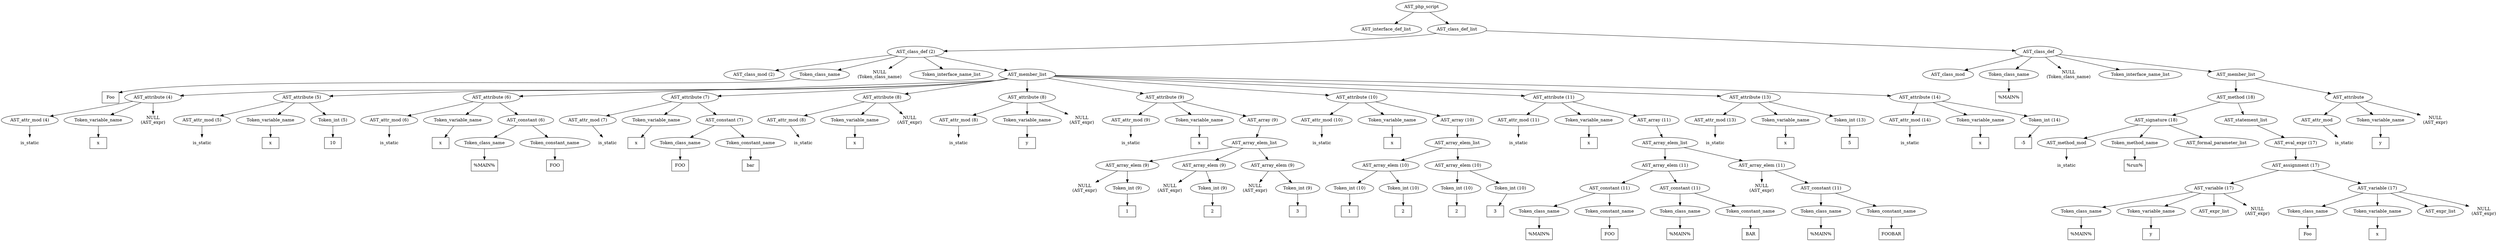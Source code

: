 /*
 * AST in dot format generated by phc -- the PHP compiler
 */

digraph AST {
node_0 [label="AST_php_script"];
node_1 [label="AST_interface_def_list"];
node_2 [label="AST_class_def_list"];
node_3 [label="AST_class_def (2)"];
node_4 [label="AST_class_mod (2)"];
node_5 [label="Token_class_name"];
node_6 [label="Foo", shape=box]
node_5 -> node_6;
node_7 [label="NULL\n(Token_class_name)", shape=plaintext]
node_8 [label="Token_interface_name_list"];
node_9 [label="AST_member_list"];
node_10 [label="AST_attribute (4)"];
node_11 [label="AST_attr_mod (4)"];
node_12 [label="is_static", shape=plaintext]
node_11 -> node_12;
node_13 [label="Token_variable_name"];
node_14 [label="x", shape=box]
node_13 -> node_14;
node_15 [label="NULL\n(AST_expr)", shape=plaintext]
node_10 -> node_15;
node_10 -> node_13;
node_10 -> node_11;
node_16 [label="AST_attribute (5)"];
node_17 [label="AST_attr_mod (5)"];
node_18 [label="is_static", shape=plaintext]
node_17 -> node_18;
node_19 [label="Token_variable_name"];
node_20 [label="x", shape=box]
node_19 -> node_20;
node_21 [label="Token_int (5)"];
node_22 [label="10", shape=box]
node_21 -> node_22;
node_16 -> node_21;
node_16 -> node_19;
node_16 -> node_17;
node_23 [label="AST_attribute (6)"];
node_24 [label="AST_attr_mod (6)"];
node_25 [label="is_static", shape=plaintext]
node_24 -> node_25;
node_26 [label="Token_variable_name"];
node_27 [label="x", shape=box]
node_26 -> node_27;
node_28 [label="AST_constant (6)"];
node_29 [label="Token_class_name"];
node_30 [label="%MAIN%", shape=box]
node_29 -> node_30;
node_31 [label="Token_constant_name"];
node_32 [label="FOO", shape=box]
node_31 -> node_32;
node_28 -> node_31;
node_28 -> node_29;
node_23 -> node_28;
node_23 -> node_26;
node_23 -> node_24;
node_33 [label="AST_attribute (7)"];
node_34 [label="AST_attr_mod (7)"];
node_35 [label="is_static", shape=plaintext]
node_34 -> node_35;
node_36 [label="Token_variable_name"];
node_37 [label="x", shape=box]
node_36 -> node_37;
node_38 [label="AST_constant (7)"];
node_39 [label="Token_class_name"];
node_40 [label="FOO", shape=box]
node_39 -> node_40;
node_41 [label="Token_constant_name"];
node_42 [label="bar", shape=box]
node_41 -> node_42;
node_38 -> node_41;
node_38 -> node_39;
node_33 -> node_38;
node_33 -> node_36;
node_33 -> node_34;
node_43 [label="AST_attribute (8)"];
node_44 [label="AST_attr_mod (8)"];
node_45 [label="is_static", shape=plaintext]
node_44 -> node_45;
node_46 [label="Token_variable_name"];
node_47 [label="x", shape=box]
node_46 -> node_47;
node_48 [label="NULL\n(AST_expr)", shape=plaintext]
node_43 -> node_48;
node_43 -> node_46;
node_43 -> node_44;
node_49 [label="AST_attribute (8)"];
node_50 [label="AST_attr_mod (8)"];
node_51 [label="is_static", shape=plaintext]
node_50 -> node_51;
node_52 [label="Token_variable_name"];
node_53 [label="y", shape=box]
node_52 -> node_53;
node_54 [label="NULL\n(AST_expr)", shape=plaintext]
node_49 -> node_54;
node_49 -> node_52;
node_49 -> node_50;
node_55 [label="AST_attribute (9)"];
node_56 [label="AST_attr_mod (9)"];
node_57 [label="is_static", shape=plaintext]
node_56 -> node_57;
node_58 [label="Token_variable_name"];
node_59 [label="x", shape=box]
node_58 -> node_59;
node_60 [label="AST_array (9)"];
node_61 [label="AST_array_elem_list"];
node_62 [label="AST_array_elem (9)"];
node_63 [label="NULL\n(AST_expr)", shape=plaintext]
node_64 [label="Token_int (9)"];
node_65 [label="1", shape=box]
node_64 -> node_65;
node_62 -> node_64;
node_62 -> node_63;
node_66 [label="AST_array_elem (9)"];
node_67 [label="NULL\n(AST_expr)", shape=plaintext]
node_68 [label="Token_int (9)"];
node_69 [label="2", shape=box]
node_68 -> node_69;
node_66 -> node_68;
node_66 -> node_67;
node_70 [label="AST_array_elem (9)"];
node_71 [label="NULL\n(AST_expr)", shape=plaintext]
node_72 [label="Token_int (9)"];
node_73 [label="3", shape=box]
node_72 -> node_73;
node_70 -> node_72;
node_70 -> node_71;
node_61 -> node_70;
node_61 -> node_66;
node_61 -> node_62;
node_60 -> node_61;
node_55 -> node_60;
node_55 -> node_58;
node_55 -> node_56;
node_74 [label="AST_attribute (10)"];
node_75 [label="AST_attr_mod (10)"];
node_76 [label="is_static", shape=plaintext]
node_75 -> node_76;
node_77 [label="Token_variable_name"];
node_78 [label="x", shape=box]
node_77 -> node_78;
node_79 [label="AST_array (10)"];
node_80 [label="AST_array_elem_list"];
node_81 [label="AST_array_elem (10)"];
node_82 [label="Token_int (10)"];
node_83 [label="1", shape=box]
node_82 -> node_83;
node_84 [label="Token_int (10)"];
node_85 [label="2", shape=box]
node_84 -> node_85;
node_81 -> node_84;
node_81 -> node_82;
node_86 [label="AST_array_elem (10)"];
node_87 [label="Token_int (10)"];
node_88 [label="2", shape=box]
node_87 -> node_88;
node_89 [label="Token_int (10)"];
node_90 [label="3", shape=box]
node_89 -> node_90;
node_86 -> node_89;
node_86 -> node_87;
node_80 -> node_86;
node_80 -> node_81;
node_79 -> node_80;
node_74 -> node_79;
node_74 -> node_77;
node_74 -> node_75;
node_91 [label="AST_attribute (11)"];
node_92 [label="AST_attr_mod (11)"];
node_93 [label="is_static", shape=plaintext]
node_92 -> node_93;
node_94 [label="Token_variable_name"];
node_95 [label="x", shape=box]
node_94 -> node_95;
node_96 [label="AST_array (11)"];
node_97 [label="AST_array_elem_list"];
node_98 [label="AST_array_elem (11)"];
node_99 [label="AST_constant (11)"];
node_100 [label="Token_class_name"];
node_101 [label="%MAIN%", shape=box]
node_100 -> node_101;
node_102 [label="Token_constant_name"];
node_103 [label="FOO", shape=box]
node_102 -> node_103;
node_99 -> node_102;
node_99 -> node_100;
node_104 [label="AST_constant (11)"];
node_105 [label="Token_class_name"];
node_106 [label="%MAIN%", shape=box]
node_105 -> node_106;
node_107 [label="Token_constant_name"];
node_108 [label="BAR", shape=box]
node_107 -> node_108;
node_104 -> node_107;
node_104 -> node_105;
node_98 -> node_104;
node_98 -> node_99;
node_109 [label="AST_array_elem (11)"];
node_110 [label="NULL\n(AST_expr)", shape=plaintext]
node_111 [label="AST_constant (11)"];
node_112 [label="Token_class_name"];
node_113 [label="%MAIN%", shape=box]
node_112 -> node_113;
node_114 [label="Token_constant_name"];
node_115 [label="FOOBAR", shape=box]
node_114 -> node_115;
node_111 -> node_114;
node_111 -> node_112;
node_109 -> node_111;
node_109 -> node_110;
node_97 -> node_109;
node_97 -> node_98;
node_96 -> node_97;
node_91 -> node_96;
node_91 -> node_94;
node_91 -> node_92;
node_116 [label="AST_attribute (13)"];
node_117 [label="AST_attr_mod (13)"];
node_118 [label="is_static", shape=plaintext]
node_117 -> node_118;
node_119 [label="Token_variable_name"];
node_120 [label="x", shape=box]
node_119 -> node_120;
node_121 [label="Token_int (13)"];
node_122 [label="5", shape=box]
node_121 -> node_122;
node_116 -> node_121;
node_116 -> node_119;
node_116 -> node_117;
node_123 [label="AST_attribute (14)"];
node_124 [label="AST_attr_mod (14)"];
node_125 [label="is_static", shape=plaintext]
node_124 -> node_125;
node_126 [label="Token_variable_name"];
node_127 [label="x", shape=box]
node_126 -> node_127;
node_128 [label="Token_int (14)"];
node_129 [label="-5", shape=box]
node_128 -> node_129;
node_123 -> node_128;
node_123 -> node_126;
node_123 -> node_124;
node_9 -> node_123;
node_9 -> node_116;
node_9 -> node_91;
node_9 -> node_74;
node_9 -> node_55;
node_9 -> node_49;
node_9 -> node_43;
node_9 -> node_33;
node_9 -> node_23;
node_9 -> node_16;
node_9 -> node_10;
node_3 -> node_9;
node_3 -> node_8;
node_3 -> node_7;
node_3 -> node_5;
node_3 -> node_4;
node_130 [label="AST_class_def"];
node_131 [label="AST_class_mod"];
node_132 [label="Token_class_name"];
node_133 [label="%MAIN%", shape=box]
node_132 -> node_133;
node_134 [label="NULL\n(Token_class_name)", shape=plaintext]
node_135 [label="Token_interface_name_list"];
node_136 [label="AST_member_list"];
node_137 [label="AST_method (18)"];
node_138 [label="AST_signature (18)"];
node_139 [label="AST_method_mod"];
node_140 [label="is_static", shape=plaintext]
node_139 -> node_140;
node_141 [label="Token_method_name"];
node_142 [label="%run%", shape=box]
node_141 -> node_142;
node_143 [label="AST_formal_parameter_list"];
node_138 -> node_143;
node_138 -> node_141;
node_138 -> node_139;
node_144 [label="AST_statement_list"];
node_145 [label="AST_eval_expr (17)"];
node_146 [label="AST_assignment (17)"];
node_147 [label="AST_variable (17)"];
node_148 [label="Token_class_name"];
node_149 [label="%MAIN%", shape=box]
node_148 -> node_149;
node_150 [label="Token_variable_name"];
node_151 [label="y", shape=box]
node_150 -> node_151;
node_152 [label="AST_expr_list"];
node_153 [label="NULL\n(AST_expr)", shape=plaintext]
node_147 -> node_153;
node_147 -> node_152;
node_147 -> node_150;
node_147 -> node_148;
node_154 [label="AST_variable (17)"];
node_155 [label="Token_class_name"];
node_156 [label="Foo", shape=box]
node_155 -> node_156;
node_157 [label="Token_variable_name"];
node_158 [label="x", shape=box]
node_157 -> node_158;
node_159 [label="AST_expr_list"];
node_160 [label="NULL\n(AST_expr)", shape=plaintext]
node_154 -> node_160;
node_154 -> node_159;
node_154 -> node_157;
node_154 -> node_155;
node_146 -> node_154;
node_146 -> node_147;
node_145 -> node_146;
node_144 -> node_145;
node_137 -> node_144;
node_137 -> node_138;
node_161 [label="AST_attribute"];
node_162 [label="AST_attr_mod"];
node_163 [label="is_static", shape=plaintext]
node_162 -> node_163;
node_164 [label="Token_variable_name"];
node_165 [label="y", shape=box]
node_164 -> node_165;
node_166 [label="NULL\n(AST_expr)", shape=plaintext]
node_161 -> node_166;
node_161 -> node_164;
node_161 -> node_162;
node_136 -> node_161;
node_136 -> node_137;
node_130 -> node_136;
node_130 -> node_135;
node_130 -> node_134;
node_130 -> node_132;
node_130 -> node_131;
node_2 -> node_130;
node_2 -> node_3;
node_0 -> node_2;
node_0 -> node_1;
}
